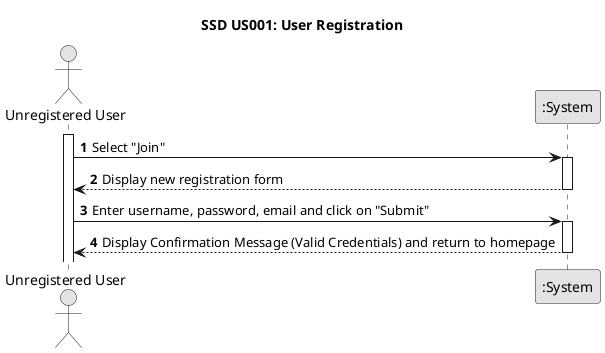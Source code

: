 @startuml System Sequence Diagram (SSD)
skinparam monochrome true
skinparam packageStyle rectangle
skinparam shadowing false

title SSD US001: User Registration

autonumber

actor "Unregistered User" as User
participant ":System" as System

activate User

User -> System : Select "Join"
activate System

System --> User : Display new registration form
deactivate System

User -> System : Enter username, password, email and click on "Submit"
activate System

System --> User : Display Confirmation Message (Valid Credentials) and return to homepage

deactivate System
@enduml